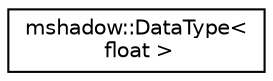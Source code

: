 digraph "Graphical Class Hierarchy"
{
 // LATEX_PDF_SIZE
  edge [fontname="Helvetica",fontsize="10",labelfontname="Helvetica",labelfontsize="10"];
  node [fontname="Helvetica",fontsize="10",shape=record];
  rankdir="LR";
  Node0 [label="mshadow::DataType\<\l float \>",height=0.2,width=0.4,color="black", fillcolor="white", style="filled",URL="$structmshadow_1_1DataType_3_01float_01_4.html",tooltip=" "];
}
